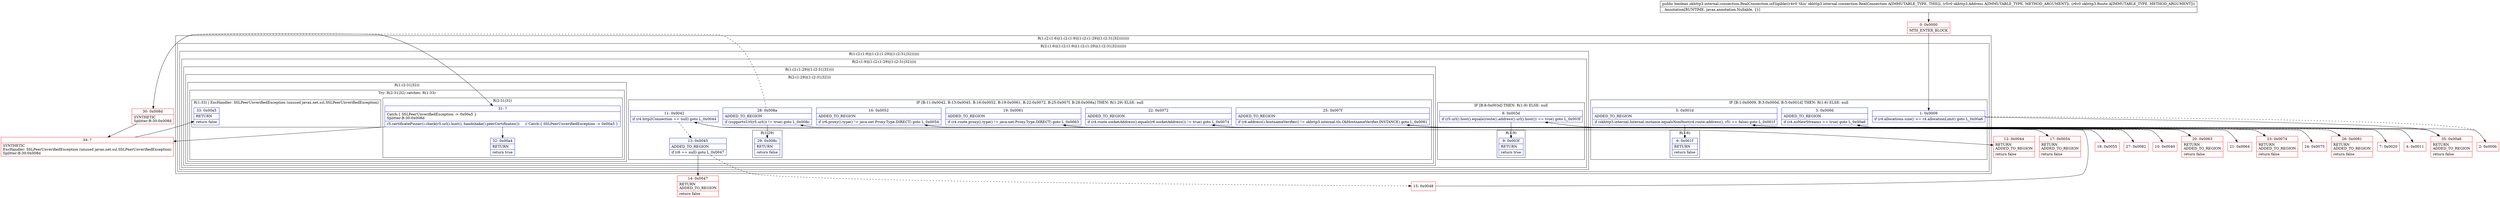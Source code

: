 digraph "CFG forokhttp3.internal.connection.RealConnection.isEligible(Lokhttp3\/Address;Lokhttp3\/Route;)Z" {
subgraph cluster_Region_1009661574 {
label = "R(1:(2:(1:6)|(1:(2:(1:9)|(1:(2:(1:29)|(1:(2:31|32))))))))";
node [shape=record,color=blue];
subgraph cluster_Region_158985009 {
label = "R(2:(1:6)|(1:(2:(1:9)|(1:(2:(1:29)|(1:(2:31|32)))))))";
node [shape=record,color=blue];
subgraph cluster_IfRegion_357627589 {
label = "IF [B:1:0x0009, B:3:0x000d, B:5:0x001d] THEN: R(1:6) ELSE: null";
node [shape=record,color=blue];
Node_1 [shape=record,label="{1\:\ 0x0009|if (r4.allocations.size() \>= r4.allocationLimit) goto L_0x00a6\l}"];
Node_3 [shape=record,label="{3\:\ 0x000d|ADDED_TO_REGION\l|if (r4.noNewStreams == true) goto L_0x00a6\l}"];
Node_5 [shape=record,label="{5\:\ 0x001d|ADDED_TO_REGION\l|if (okhttp3.internal.Internal.instance.equalsNonHost(r4.route.address(), r5) == false) goto L_0x001f\l}"];
subgraph cluster_Region_1983796021 {
label = "R(1:6)";
node [shape=record,color=blue];
Node_6 [shape=record,label="{6\:\ 0x001f|RETURN\l|return false\l}"];
}
}
subgraph cluster_Region_1005175154 {
label = "R(1:(2:(1:9)|(1:(2:(1:29)|(1:(2:31|32))))))";
node [shape=record,color=blue];
subgraph cluster_Region_2106557789 {
label = "R(2:(1:9)|(1:(2:(1:29)|(1:(2:31|32)))))";
node [shape=record,color=blue];
subgraph cluster_IfRegion_1870377719 {
label = "IF [B:8:0x003d] THEN: R(1:9) ELSE: null";
node [shape=record,color=blue];
Node_8 [shape=record,label="{8\:\ 0x003d|if (r5.url().host().equals(route().address().url().host()) == true) goto L_0x003f\l}"];
subgraph cluster_Region_1800987606 {
label = "R(1:9)";
node [shape=record,color=blue];
Node_9 [shape=record,label="{9\:\ 0x003f|RETURN\l|return true\l}"];
}
}
subgraph cluster_Region_516902302 {
label = "R(1:(2:(1:29)|(1:(2:31|32))))";
node [shape=record,color=blue];
subgraph cluster_Region_527144567 {
label = "R(2:(1:29)|(1:(2:31|32)))";
node [shape=record,color=blue];
subgraph cluster_IfRegion_758473575 {
label = "IF [B:11:0x0042, B:13:0x0045, B:16:0x0052, B:19:0x0061, B:22:0x0072, B:25:0x007f, B:28:0x008a] THEN: R(1:29) ELSE: null";
node [shape=record,color=blue];
Node_11 [shape=record,label="{11\:\ 0x0042|if (r4.http2Connection == null) goto L_0x0044\l}"];
Node_13 [shape=record,label="{13\:\ 0x0045|ADDED_TO_REGION\l|if (r6 == null) goto L_0x0047\l}"];
Node_16 [shape=record,label="{16\:\ 0x0052|ADDED_TO_REGION\l|if (r6.proxy().type() != java.net.Proxy.Type.DIRECT) goto L_0x0054\l}"];
Node_19 [shape=record,label="{19\:\ 0x0061|ADDED_TO_REGION\l|if (r4.route.proxy().type() != java.net.Proxy.Type.DIRECT) goto L_0x0063\l}"];
Node_22 [shape=record,label="{22\:\ 0x0072|ADDED_TO_REGION\l|if (r4.route.socketAddress().equals(r6.socketAddress()) != true) goto L_0x0074\l}"];
Node_25 [shape=record,label="{25\:\ 0x007f|ADDED_TO_REGION\l|if (r6.address().hostnameVerifier() != okhttp3.internal.tls.OkHostnameVerifier.INSTANCE) goto L_0x0081\l}"];
Node_28 [shape=record,label="{28\:\ 0x008a|ADDED_TO_REGION\l|if (supportsUrl(r5.url()) != true) goto L_0x008c\l}"];
subgraph cluster_Region_23032644 {
label = "R(1:29)";
node [shape=record,color=blue];
Node_29 [shape=record,label="{29\:\ 0x008c|RETURN\l|return false\l}"];
}
}
subgraph cluster_Region_1696099660 {
label = "R(1:(2:31|32))";
node [shape=record,color=blue];
subgraph cluster_TryCatchRegion_637765558 {
label = "Try: R(2:31|32) catches: R(1:33)";
node [shape=record,color=blue];
subgraph cluster_Region_548140618 {
label = "R(2:31|32)";
node [shape=record,color=blue];
Node_31 [shape=record,label="{31\:\ ?|Catch:\{ SSLPeerUnverifiedException \-\> 0x00a5 \}\lSplitter:B:30:0x008d\l|r5.certificatePinner().check(r5.url().host(), handshake().peerCertificates())     \/\/ Catch:\{ SSLPeerUnverifiedException \-\> 0x00a5 \}\l}"];
Node_32 [shape=record,label="{32\:\ 0x00a4|RETURN\l|return true\l}"];
}
subgraph cluster_Region_1519678536 {
label = "R(1:33) | ExcHandler: SSLPeerUnverifiedException (unused javax.net.ssl.SSLPeerUnverifiedException)\l";
node [shape=record,color=blue];
Node_33 [shape=record,label="{33\:\ 0x00a5|RETURN\l|return false\l}"];
}
}
}
}
}
}
}
}
}
subgraph cluster_Region_1519678536 {
label = "R(1:33) | ExcHandler: SSLPeerUnverifiedException (unused javax.net.ssl.SSLPeerUnverifiedException)\l";
node [shape=record,color=blue];
Node_33 [shape=record,label="{33\:\ 0x00a5|RETURN\l|return false\l}"];
}
Node_0 [shape=record,color=red,label="{0\:\ 0x0000|MTH_ENTER_BLOCK\l}"];
Node_2 [shape=record,color=red,label="{2\:\ 0x000b}"];
Node_4 [shape=record,color=red,label="{4\:\ 0x0011}"];
Node_7 [shape=record,color=red,label="{7\:\ 0x0020}"];
Node_10 [shape=record,color=red,label="{10\:\ 0x0040}"];
Node_12 [shape=record,color=red,label="{12\:\ 0x0044|RETURN\lADDED_TO_REGION\l|return false\l}"];
Node_14 [shape=record,color=red,label="{14\:\ 0x0047|RETURN\lADDED_TO_REGION\l|return false\l}"];
Node_15 [shape=record,color=red,label="{15\:\ 0x0048}"];
Node_17 [shape=record,color=red,label="{17\:\ 0x0054|RETURN\lADDED_TO_REGION\l|return false\l}"];
Node_18 [shape=record,color=red,label="{18\:\ 0x0055}"];
Node_20 [shape=record,color=red,label="{20\:\ 0x0063|RETURN\lADDED_TO_REGION\l|return false\l}"];
Node_21 [shape=record,color=red,label="{21\:\ 0x0064}"];
Node_23 [shape=record,color=red,label="{23\:\ 0x0074|RETURN\lADDED_TO_REGION\l|return false\l}"];
Node_24 [shape=record,color=red,label="{24\:\ 0x0075}"];
Node_26 [shape=record,color=red,label="{26\:\ 0x0081|RETURN\lADDED_TO_REGION\l|return false\l}"];
Node_27 [shape=record,color=red,label="{27\:\ 0x0082}"];
Node_30 [shape=record,color=red,label="{30\:\ 0x008d|SYNTHETIC\lSplitter:B:30:0x008d\l}"];
Node_34 [shape=record,color=red,label="{34\:\ ?|SYNTHETIC\lExcHandler: SSLPeerUnverifiedException (unused javax.net.ssl.SSLPeerUnverifiedException)\lSplitter:B:30:0x008d\l}"];
Node_35 [shape=record,color=red,label="{35\:\ 0x00a6|RETURN\lADDED_TO_REGION\l|return false\l}"];
MethodNode[shape=record,label="{public boolean okhttp3.internal.connection.RealConnection.isEligible((r4v0 'this' okhttp3.internal.connection.RealConnection A[IMMUTABLE_TYPE, THIS]), (r5v0 okhttp3.Address A[IMMUTABLE_TYPE, METHOD_ARGUMENT]), (r6v0 okhttp3.Route A[IMMUTABLE_TYPE, METHOD_ARGUMENT]))  | , Annotation[RUNTIME, javax.annotation.Nullable, \{\}]\l}"];
MethodNode -> Node_0;
Node_1 -> Node_2[style=dashed];
Node_1 -> Node_35;
Node_3 -> Node_4[style=dashed];
Node_3 -> Node_35;
Node_5 -> Node_6;
Node_5 -> Node_7[style=dashed];
Node_8 -> Node_9;
Node_8 -> Node_10[style=dashed];
Node_11 -> Node_12;
Node_11 -> Node_13[style=dashed];
Node_13 -> Node_14;
Node_13 -> Node_15[style=dashed];
Node_16 -> Node_17;
Node_16 -> Node_18[style=dashed];
Node_19 -> Node_20;
Node_19 -> Node_21[style=dashed];
Node_22 -> Node_23;
Node_22 -> Node_24[style=dashed];
Node_25 -> Node_26;
Node_25 -> Node_27[style=dashed];
Node_28 -> Node_29;
Node_28 -> Node_30[style=dashed];
Node_31 -> Node_32;
Node_31 -> Node_34;
Node_0 -> Node_1;
Node_2 -> Node_3;
Node_4 -> Node_5;
Node_7 -> Node_8;
Node_10 -> Node_11;
Node_15 -> Node_16;
Node_18 -> Node_19;
Node_21 -> Node_22;
Node_24 -> Node_25;
Node_27 -> Node_28;
Node_30 -> Node_31;
Node_30 -> Node_34;
Node_34 -> Node_33;
}

